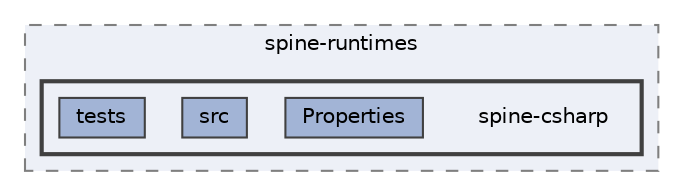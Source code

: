 digraph "external/spine-runtimes/spine-csharp"
{
 // LATEX_PDF_SIZE
  bgcolor="transparent";
  edge [fontname=Helvetica,fontsize=10,labelfontname=Helvetica,labelfontsize=10];
  node [fontname=Helvetica,fontsize=10,shape=box,height=0.2,width=0.4];
  compound=true
  subgraph clusterdir_94c52e4671823048607ba4e9620d2ef0 {
    graph [ bgcolor="#edf0f7", pencolor="grey50", label="spine-runtimes", fontname=Helvetica,fontsize=10 style="filled,dashed", URL="dir_94c52e4671823048607ba4e9620d2ef0.html",tooltip=""]
  subgraph clusterdir_bb97214dc97cce607cb4bf0a1a884839 {
    graph [ bgcolor="#edf0f7", pencolor="grey25", label="", fontname=Helvetica,fontsize=10 style="filled,bold", URL="dir_bb97214dc97cce607cb4bf0a1a884839.html",tooltip=""]
    dir_bb97214dc97cce607cb4bf0a1a884839 [shape=plaintext, label="spine-csharp"];
  dir_eef234854e8eb4bf9654b599dea3407e [label="Properties", fillcolor="#a2b4d6", color="grey25", style="filled", URL="dir_eef234854e8eb4bf9654b599dea3407e.html",tooltip=""];
  dir_cd718ba4467b27578c46838448cb3aeb [label="src", fillcolor="#a2b4d6", color="grey25", style="filled", URL="dir_cd718ba4467b27578c46838448cb3aeb.html",tooltip=""];
  dir_50bd86abd03fbb7a6c5f5e2748a7e646 [label="tests", fillcolor="#a2b4d6", color="grey25", style="filled", URL="dir_50bd86abd03fbb7a6c5f5e2748a7e646.html",tooltip=""];
  }
  }
}
